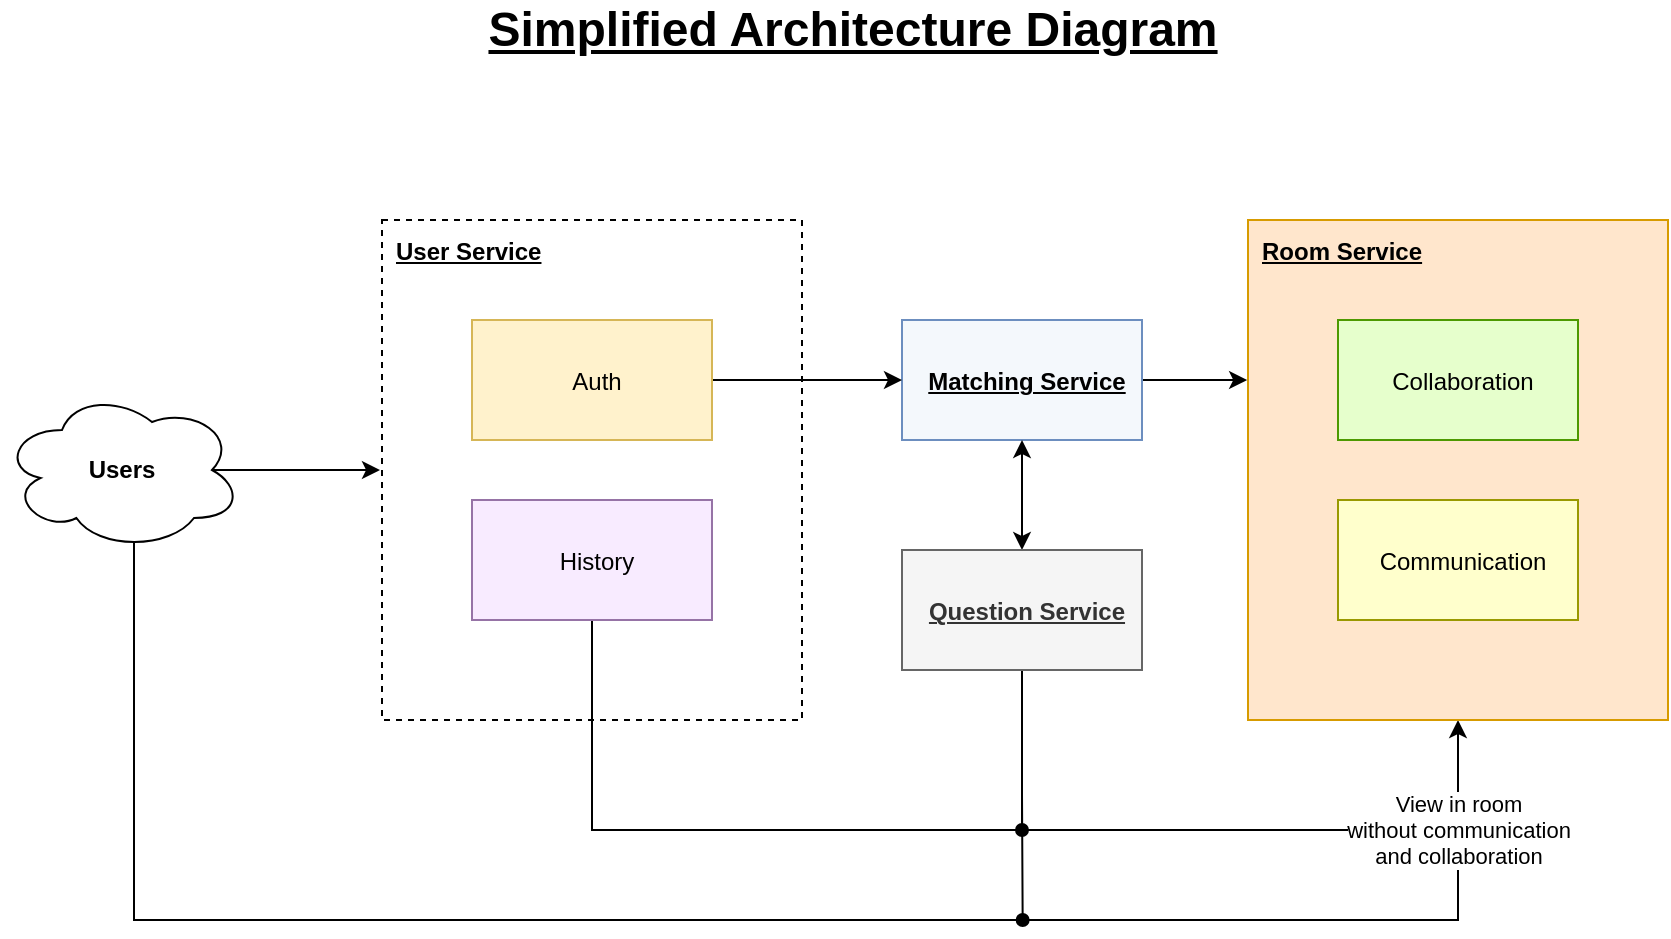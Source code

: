 <mxfile scale="1" border="20">
    <diagram id="oDMbh92-PtcjfYrn53Tg" name="architecture-simplified">
        <mxGraphModel dx="738" dy="817" grid="1" gridSize="10" guides="1" tooltips="1" connect="1" arrows="1" fold="1" page="1" pageScale="1" pageWidth="1169" pageHeight="827" background="#FFFFFF" math="0" shadow="0">
            <root>
                <mxCell id="tDVvSmextYM0Kb6gsicG-0"/>
                <mxCell id="tDVvSmextYM0Kb6gsicG-1" parent="tDVvSmextYM0Kb6gsicG-0"/>
                <mxCell id="CtMoRwQ9jE-Gh7hoMk9P-5" value="&lt;u style=&quot;font-size: 24px&quot;&gt;&lt;b style=&quot;font-size: 24px&quot;&gt;Simplified Architecture Diagram&lt;/b&gt;&lt;/u&gt;" style="text;html=1;align=center;verticalAlign=middle;resizable=0;points=[];autosize=1;strokeColor=none;fillColor=none;fontSize=24;" parent="tDVvSmextYM0Kb6gsicG-1" vertex="1">
                    <mxGeometry x="395" y="90" width="380" height="30" as="geometry"/>
                </mxCell>
                <mxCell id="zL9wBNRMiConQpPfNQX0-2" style="edgeStyle=none;html=1;exitX=1;exitY=0.5;exitDx=0;exitDy=0;entryX=-0.002;entryY=0.32;entryDx=0;entryDy=0;entryPerimeter=0;fontSize=11;startArrow=none;startFill=0;endArrow=classic;endFill=1;rounded=0;" parent="tDVvSmextYM0Kb6gsicG-1" source="bpKy_OQ-aXYwijX67sHq-0" target="P0r42T1VGlDcaN4_4OXJ-0" edge="1">
                    <mxGeometry relative="1" as="geometry"/>
                </mxCell>
                <mxCell id="bpKy_OQ-aXYwijX67sHq-0" value="&lt;u&gt;Matching Service&lt;/u&gt;" style="whiteSpace=wrap;html=1;align=center;verticalAlign=middle;horizontal=1;spacingLeft=5;spacingTop=2;fontStyle=1;fillColor=#F4F8FC;strokeColor=#6c8ebf;" parent="tDVvSmextYM0Kb6gsicG-1" vertex="1">
                    <mxGeometry x="610" y="250" width="120" height="60" as="geometry"/>
                </mxCell>
                <mxCell id="GhuitUH7nbSEBxvdFYdD-0" value="&lt;u&gt;User Service&lt;/u&gt;" style="whiteSpace=wrap;html=1;align=left;verticalAlign=top;horizontal=1;spacingLeft=5;spacingTop=2;fontStyle=1;dashed=1;perimeterSpacing=1;" parent="tDVvSmextYM0Kb6gsicG-1" vertex="1">
                    <mxGeometry x="350" y="200" width="210" height="250" as="geometry"/>
                </mxCell>
                <mxCell id="zL9wBNRMiConQpPfNQX0-1" style="edgeStyle=none;html=1;exitX=1;exitY=0.5;exitDx=0;exitDy=0;entryX=0;entryY=0.5;entryDx=0;entryDy=0;fontSize=11;startArrow=none;startFill=0;endArrow=classic;endFill=1;rounded=0;" parent="tDVvSmextYM0Kb6gsicG-1" source="GhuitUH7nbSEBxvdFYdD-1" target="bpKy_OQ-aXYwijX67sHq-0" edge="1">
                    <mxGeometry relative="1" as="geometry"/>
                </mxCell>
                <mxCell id="GhuitUH7nbSEBxvdFYdD-1" value="&lt;span style=&quot;font-weight: normal&quot;&gt;Auth&lt;/span&gt;" style="whiteSpace=wrap;html=1;align=center;verticalAlign=middle;horizontal=1;spacingLeft=5;spacingTop=2;fontStyle=1;fillColor=#fff2cc;strokeColor=#d6b656;" parent="tDVvSmextYM0Kb6gsicG-1" vertex="1">
                    <mxGeometry x="395" y="250" width="120" height="60" as="geometry"/>
                </mxCell>
                <mxCell id="uswNRmLTmiKSvRYHOOuG-0" value="View in room &lt;br&gt;without communication &lt;br&gt;and collaboration" style="html=1;exitX=0.5;exitY=1;exitDx=0;exitDy=0;entryX=0.5;entryY=1;entryDx=0;entryDy=0;fontSize=11;startArrow=none;startFill=0;endArrow=classic;endFill=1;edgeStyle=orthogonalEdgeStyle;elbow=vertical;rounded=0;" parent="tDVvSmextYM0Kb6gsicG-1" source="6QvCmmfWS1lp0P5mWFfL-1" target="P0r42T1VGlDcaN4_4OXJ-0" edge="1">
                    <mxGeometry x="0.815" relative="1" as="geometry">
                        <Array as="points">
                            <mxPoint x="455" y="505"/>
                            <mxPoint x="888" y="505"/>
                        </Array>
                        <mxPoint as="offset"/>
                    </mxGeometry>
                </mxCell>
                <mxCell id="6QvCmmfWS1lp0P5mWFfL-1" value="&lt;span style=&quot;font-weight: normal&quot;&gt;History&lt;/span&gt;" style="whiteSpace=wrap;html=1;align=center;verticalAlign=middle;horizontal=1;spacingLeft=5;spacingTop=2;fontStyle=1;fillColor=#F8EBFF;strokeColor=#9673a6;" parent="tDVvSmextYM0Kb6gsicG-1" vertex="1">
                    <mxGeometry x="395" y="340" width="120" height="60" as="geometry"/>
                </mxCell>
                <mxCell id="zL9wBNRMiConQpPfNQX0-0" value="" style="group" parent="tDVvSmextYM0Kb6gsicG-1" vertex="1" connectable="0">
                    <mxGeometry x="783" y="200" width="210" height="250" as="geometry"/>
                </mxCell>
                <mxCell id="P0r42T1VGlDcaN4_4OXJ-0" value="&lt;u&gt;Room Service&lt;/u&gt;&lt;span style=&quot;font-weight: normal&quot;&gt;&lt;br&gt;&lt;/span&gt;" style="whiteSpace=wrap;html=1;align=left;verticalAlign=top;horizontal=1;spacingLeft=5;spacingTop=2;fontStyle=1;fillColor=#FFE6CC;strokeColor=#d79b00;" parent="zL9wBNRMiConQpPfNQX0-0" vertex="1">
                    <mxGeometry width="210" height="250" as="geometry"/>
                </mxCell>
                <mxCell id="e21hzxhltxCmKFC5il1E-0" value="Collaboration" style="rounded=0;whiteSpace=wrap;html=1;fontSize=12;fontStyle=0;align=center;verticalAlign=middle;spacingLeft=5;spacingTop=2;fillColor=#E6FFCC;strokeColor=#4D9900;" parent="zL9wBNRMiConQpPfNQX0-0" vertex="1">
                    <mxGeometry x="45" y="50" width="120" height="60" as="geometry"/>
                </mxCell>
                <mxCell id="e21hzxhltxCmKFC5il1E-1" value="Communication" style="rounded=0;whiteSpace=wrap;html=1;fontSize=12;fontStyle=0;align=center;verticalAlign=middle;spacingLeft=5;spacingTop=2;fillColor=#FFFFCC;strokeColor=#999900;" parent="zL9wBNRMiConQpPfNQX0-0" vertex="1">
                    <mxGeometry x="45" y="140" width="120" height="60" as="geometry"/>
                </mxCell>
                <mxCell id="RPJ4z-cN3edCOCA063Ir-1" style="edgeStyle=none;html=1;exitX=0.5;exitY=0;exitDx=0;exitDy=0;entryX=0.5;entryY=1;entryDx=0;entryDy=0;fontSize=11;startArrow=classic;startFill=1;endArrow=classic;endFill=1;rounded=0;" parent="tDVvSmextYM0Kb6gsicG-1" source="RPJ4z-cN3edCOCA063Ir-0" target="bpKy_OQ-aXYwijX67sHq-0" edge="1">
                    <mxGeometry relative="1" as="geometry"/>
                </mxCell>
                <mxCell id="uswNRmLTmiKSvRYHOOuG-1" style="edgeStyle=orthogonalEdgeStyle;html=1;exitX=0.5;exitY=1;exitDx=0;exitDy=0;fontSize=11;startArrow=none;startFill=0;endArrow=oval;endFill=1;elbow=vertical;rounded=0;" parent="tDVvSmextYM0Kb6gsicG-1" source="RPJ4z-cN3edCOCA063Ir-0" edge="1">
                    <mxGeometry relative="1" as="geometry">
                        <mxPoint x="670" y="505" as="targetPoint"/>
                    </mxGeometry>
                </mxCell>
                <mxCell id="g1jOLcH2wIdzf5vWKWxd-0" style="edgeStyle=orthogonalEdgeStyle;shape=connector;rounded=0;html=1;exitX=0.5;exitY=1;exitDx=0;exitDy=0;labelBackgroundColor=default;fontFamily=Helvetica;fontSize=11;fontColor=default;startArrow=none;startFill=0;endArrow=oval;endFill=1;strokeColor=default;elbow=vertical;" parent="tDVvSmextYM0Kb6gsicG-1" source="RPJ4z-cN3edCOCA063Ir-0" edge="1">
                    <mxGeometry relative="1" as="geometry">
                        <mxPoint x="670.333" y="550" as="targetPoint"/>
                    </mxGeometry>
                </mxCell>
                <mxCell id="RPJ4z-cN3edCOCA063Ir-0" value="&lt;u&gt;Question Service&lt;/u&gt;" style="whiteSpace=wrap;html=1;align=center;verticalAlign=middle;horizontal=1;spacingLeft=5;spacingTop=2;fontStyle=1;fillColor=#f5f5f5;strokeColor=#666666;fontColor=#333333;" parent="tDVvSmextYM0Kb6gsicG-1" vertex="1">
                    <mxGeometry x="610" y="365" width="120" height="60" as="geometry"/>
                </mxCell>
                <mxCell id="KGM7g_pr0Xo_6IGdurda-1" style="edgeStyle=none;html=1;exitX=0.875;exitY=0.5;exitDx=0;exitDy=0;exitPerimeter=0;entryX=0;entryY=0.5;entryDx=0;entryDy=0;fontSize=11;startArrow=none;startFill=0;endArrow=classic;endFill=1;rounded=0;" parent="tDVvSmextYM0Kb6gsicG-1" source="KGM7g_pr0Xo_6IGdurda-0" target="GhuitUH7nbSEBxvdFYdD-0" edge="1">
                    <mxGeometry relative="1" as="geometry"/>
                </mxCell>
                <mxCell id="uswNRmLTmiKSvRYHOOuG-5" style="edgeStyle=orthogonalEdgeStyle;shape=connector;rounded=0;html=1;exitX=0.55;exitY=0.95;exitDx=0;exitDy=0;exitPerimeter=0;labelBackgroundColor=default;fontFamily=Helvetica;fontSize=11;fontColor=default;startArrow=none;startFill=0;endArrow=none;endFill=0;strokeColor=default;elbow=vertical;" parent="tDVvSmextYM0Kb6gsicG-1" source="KGM7g_pr0Xo_6IGdurda-0" edge="1">
                    <mxGeometry relative="1" as="geometry">
                        <mxPoint x="888" y="525" as="targetPoint"/>
                        <Array as="points">
                            <mxPoint x="226" y="550"/>
                            <mxPoint x="888" y="550"/>
                        </Array>
                    </mxGeometry>
                </mxCell>
                <mxCell id="KGM7g_pr0Xo_6IGdurda-0" value="&lt;b&gt;Users&lt;/b&gt;" style="ellipse;shape=cloud;whiteSpace=wrap;html=1;" parent="tDVvSmextYM0Kb6gsicG-1" vertex="1">
                    <mxGeometry x="160" y="285" width="120" height="80" as="geometry"/>
                </mxCell>
            </root>
        </mxGraphModel>
    </diagram>
</mxfile>